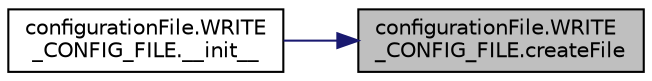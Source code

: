 digraph "configurationFile.WRITE_CONFIG_FILE.createFile"
{
 // LATEX_PDF_SIZE
  edge [fontname="Helvetica",fontsize="10",labelfontname="Helvetica",labelfontsize="10"];
  node [fontname="Helvetica",fontsize="10",shape=record];
  rankdir="RL";
  Node1 [label="configurationFile.WRITE\l_CONFIG_FILE.createFile",height=0.2,width=0.4,color="black", fillcolor="grey75", style="filled", fontcolor="black",tooltip=" "];
  Node1 -> Node2 [dir="back",color="midnightblue",fontsize="10",style="solid",fontname="Helvetica"];
  Node2 [label="configurationFile.WRITE\l_CONFIG_FILE.__init__",height=0.2,width=0.4,color="black", fillcolor="white", style="filled",URL="$classconfiguration_file_1_1_w_r_i_t_e___c_o_n_f_i_g___f_i_l_e.html#a5e74220aae4a1fecdb41f30894d53cfd",tooltip=" "];
}
